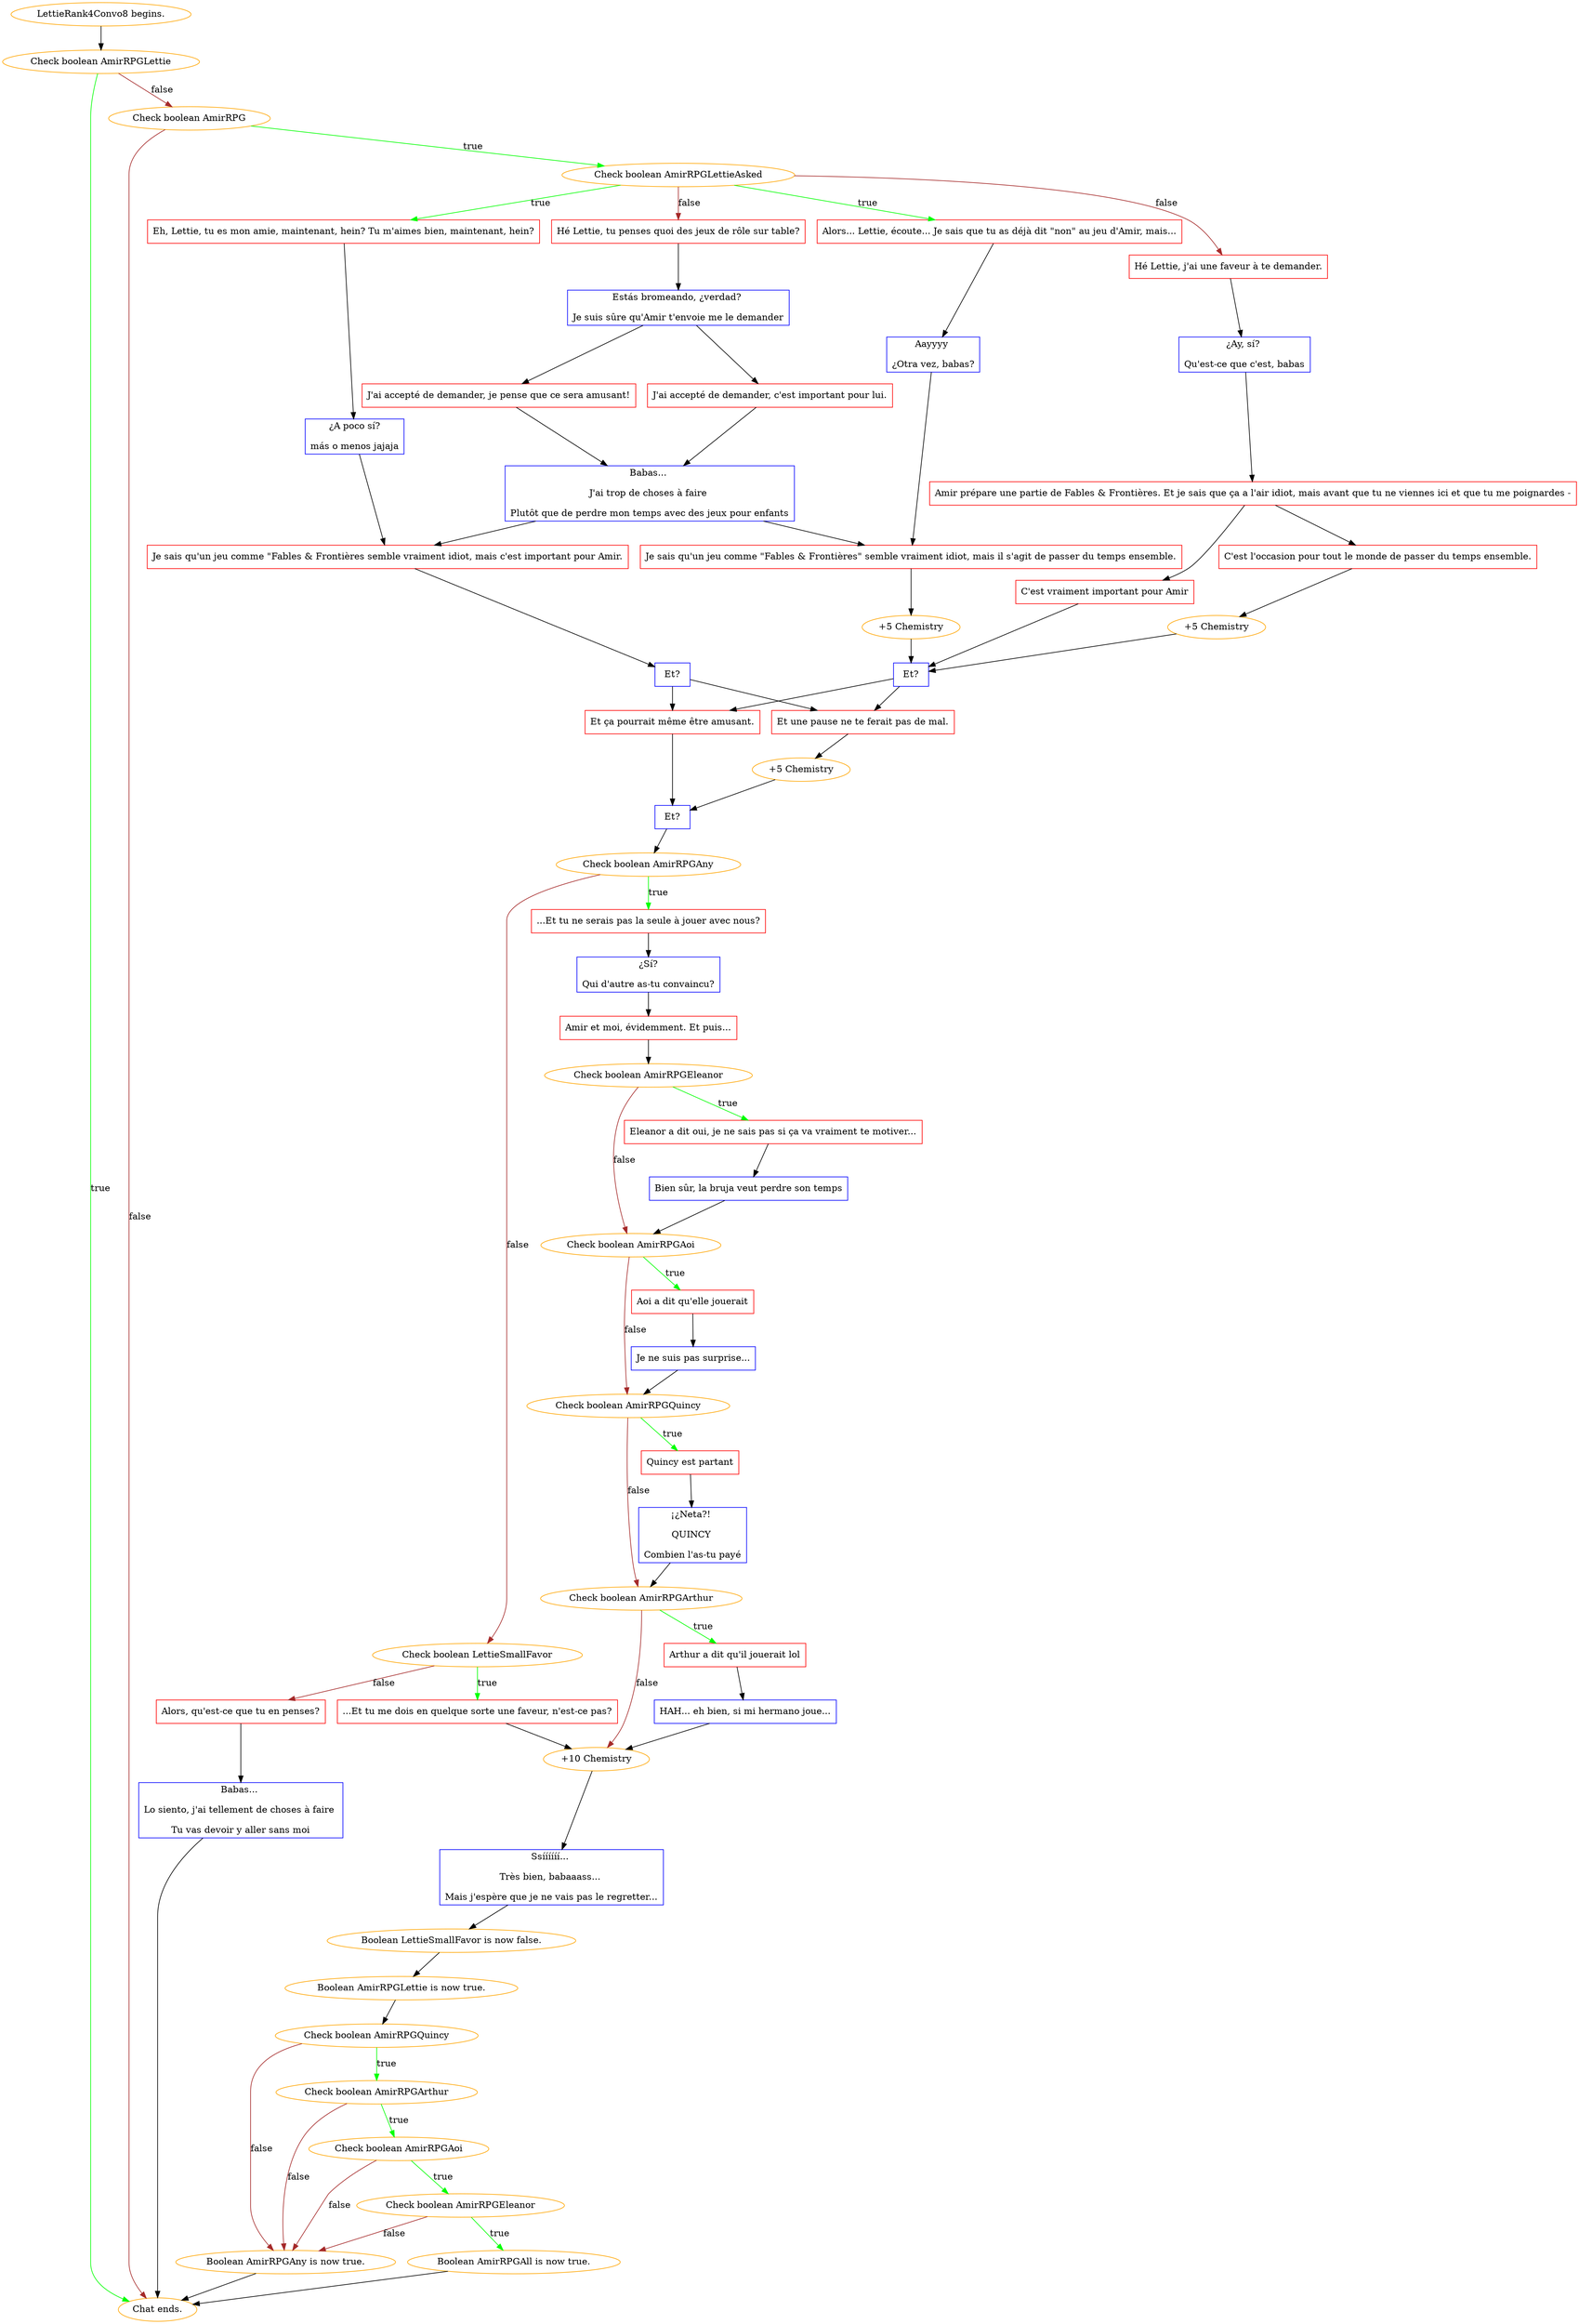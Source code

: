 digraph {
	"LettieRank4Convo8 begins." [color=orange];
		"LettieRank4Convo8 begins." -> j1847364543;
	j1847364543 [label="Check boolean AmirRPGLettie",color=orange];
		j1847364543 -> "Chat ends." [label=true,color=green];
		j1847364543 -> j4221295990 [label=false,color=brown];
	"Chat ends." [color=orange];
	j4221295990 [label="Check boolean AmirRPG",color=orange];
		j4221295990 -> j3900940289 [label=true,color=green];
		j4221295990 -> "Chat ends." [label=false,color=brown];
	j3900940289 [label="Check boolean AmirRPGLettieAsked",color=orange];
		j3900940289 -> j185037265 [label=true,color=green];
		j3900940289 -> j3232098611 [label=true,color=green];
		j3900940289 -> j2954647962 [label=false,color=brown];
		j3900940289 -> j3982436263 [label=false,color=brown];
	j185037265 [label="Alors... Lettie, écoute... Je sais que tu as déjà dit \"non\" au jeu d'Amir, mais...",shape=box,color=red];
		j185037265 -> j1252266860;
	j3232098611 [label="Eh, Lettie, tu es mon amie, maintenant, hein? Tu m'aimes bien, maintenant, hein?",shape=box,color=red];
		j3232098611 -> j3174124746;
	j2954647962 [label="Hé Lettie, tu penses quoi des jeux de rôle sur table?",shape=box,color=red];
		j2954647962 -> j2656036285;
	j3982436263 [label="Hé Lettie, j'ai une faveur à te demander.",shape=box,color=red];
		j3982436263 -> j803571282;
	j1252266860 [label="Aayyyy 
¿Otra vez, babas?",shape=box,color=blue];
		j1252266860 -> j1924060885;
	j3174124746 [label="¿A poco sí?
más o menos jajaja",shape=box,color=blue];
		j3174124746 -> j2656419221;
	j2656036285 [label="Estás bromeando, ¿verdad? 
Je suis sûre qu'Amir t'envoie me le demander",shape=box,color=blue];
		j2656036285 -> j2062766516;
		j2656036285 -> j110169361;
	j803571282 [label="¿Ay, sí? 
Qu'est-ce que c'est, babas",shape=box,color=blue];
		j803571282 -> j1268330429;
	j1924060885 [label="Je sais qu'un jeu comme \"Fables & Frontières\" semble vraiment idiot, mais il s'agit de passer du temps ensemble.",shape=box,color=red];
		j1924060885 -> j1462453232;
	j2656419221 [label="Je sais qu'un jeu comme \"Fables & Frontières semble vraiment idiot, mais c'est important pour Amir.",shape=box,color=red];
		j2656419221 -> j1459589362;
	j2062766516 [label="J'ai accepté de demander, je pense que ce sera amusant!",shape=box,color=red];
		j2062766516 -> j367657308;
	j110169361 [label="J'ai accepté de demander, c'est important pour lui.",shape=box,color=red];
		j110169361 -> j367657308;
	j1268330429 [label="Amir prépare une partie de Fables & Frontières. Et je sais que ça a l'air idiot, mais avant que tu ne viennes ici et que tu me poignardes -",shape=box,color=red];
		j1268330429 -> j3081682083;
		j1268330429 -> j3983188579;
	j1462453232 [label="+5 Chemistry",color=orange];
		j1462453232 -> j2254579469;
	j1459589362 [label="Et?",shape=box,color=blue];
		j1459589362 -> j2634969173;
		j1459589362 -> j206902268;
	j367657308 [label="Babas... 
J'ai trop de choses à faire 
Plutôt que de perdre mon temps avec des jeux pour enfants",shape=box,color=blue];
		j367657308 -> j1924060885;
		j367657308 -> j2656419221;
	j3081682083 [label="C'est l'occasion pour tout le monde de passer du temps ensemble.",shape=box,color=red];
		j3081682083 -> j3526015253;
	j3983188579 [label="C'est vraiment important pour Amir",shape=box,color=red];
		j3983188579 -> j2254579469;
	j2254579469 [label="Et?",shape=box,color=blue];
		j2254579469 -> j206902268;
		j2254579469 -> j2634969173;
	j2634969173 [label="Et ça pourrait même être amusant.",shape=box,color=red];
		j2634969173 -> j3221967314;
	j206902268 [label="Et une pause ne te ferait pas de mal.",shape=box,color=red];
		j206902268 -> j770973120;
	j3526015253 [label="+5 Chemistry",color=orange];
		j3526015253 -> j2254579469;
	j3221967314 [label="Et?",shape=box,color=blue];
		j3221967314 -> j1306803518;
	j770973120 [label="+5 Chemistry",color=orange];
		j770973120 -> j3221967314;
	j1306803518 [label="Check boolean AmirRPGAny",color=orange];
		j1306803518 -> j4225037150 [label=true,color=green];
		j1306803518 -> j979637190 [label=false,color=brown];
	j4225037150 [label="...Et tu ne serais pas la seule à jouer avec nous?",shape=box,color=red];
		j4225037150 -> j2371161900;
	j979637190 [label="Check boolean LettieSmallFavor",color=orange];
		j979637190 -> j128802735 [label=true,color=green];
		j979637190 -> j1256911411 [label=false,color=brown];
	j2371161900 [label="¿Sí?
Qui d'autre as-tu convaincu?",shape=box,color=blue];
		j2371161900 -> j3867841745;
	j128802735 [label="...Et tu me dois en quelque sorte une faveur, n'est-ce pas?",shape=box,color=red];
		j128802735 -> j1711739164;
	j1256911411 [label="Alors, qu'est-ce que tu en penses?",shape=box,color=red];
		j1256911411 -> j475772794;
	j3867841745 [label="Amir et moi, évidemment. Et puis...",shape=box,color=red];
		j3867841745 -> j3426062266;
	j1711739164 [label="+10 Chemistry",color=orange];
		j1711739164 -> j2984299650;
	j475772794 [label="Babas... 
Lo siento, j'ai tellement de choses à faire 
Tu vas devoir y aller sans moi",shape=box,color=blue];
		j475772794 -> "Chat ends.";
	j3426062266 [label="Check boolean AmirRPGEleanor",color=orange];
		j3426062266 -> j1836194915 [label=true,color=green];
		j3426062266 -> j276093388 [label=false,color=brown];
	j2984299650 [label="Ssíííííí... 
Très bien, babaaass... 
Mais j'espère que je ne vais pas le regretter...",shape=box,color=blue];
		j2984299650 -> j708310595;
	j1836194915 [label="Eleanor a dit oui, je ne sais pas si ça va vraiment te motiver...",shape=box,color=red];
		j1836194915 -> j3360113475;
	j276093388 [label="Check boolean AmirRPGAoi",color=orange];
		j276093388 -> j1794605195 [label=true,color=green];
		j276093388 -> j3057950938 [label=false,color=brown];
	j708310595 [label="Boolean LettieSmallFavor is now false.",color=orange];
		j708310595 -> j2069131733;
	j3360113475 [label="Bien sûr, la bruja veut perdre son temps",shape=box,color=blue];
		j3360113475 -> j276093388;
	j1794605195 [label="Aoi a dit qu'elle jouerait",shape=box,color=red];
		j1794605195 -> j1674485991;
	j3057950938 [label="Check boolean AmirRPGQuincy",color=orange];
		j3057950938 -> j3098344413 [label=true,color=green];
		j3057950938 -> j689492531 [label=false,color=brown];
	j2069131733 [label="Boolean AmirRPGLettie is now true.",color=orange];
		j2069131733 -> j4165480782;
	j1674485991 [label="Je ne suis pas surprise...",shape=box,color=blue];
		j1674485991 -> j3057950938;
	j3098344413 [label="Quincy est partant",shape=box,color=red];
		j3098344413 -> j3036935650;
	j689492531 [label="Check boolean AmirRPGArthur",color=orange];
		j689492531 -> j2656250324 [label=true,color=green];
		j689492531 -> j1711739164 [label=false,color=brown];
	j4165480782 [label="Check boolean AmirRPGQuincy",color=orange];
		j4165480782 -> j2573261149 [label=true,color=green];
		j4165480782 -> j1992773596 [label=false,color=brown];
	j3036935650 [label="¡¿Neta?! 
QUINCY 
Combien l'as-tu payé",shape=box,color=blue];
		j3036935650 -> j689492531;
	j2656250324 [label="Arthur a dit qu'il jouerait lol",shape=box,color=red];
		j2656250324 -> j3671021056;
	j2573261149 [label="Check boolean AmirRPGArthur",color=orange];
		j2573261149 -> j2494139801 [label=true,color=green];
		j2573261149 -> j1992773596 [label=false,color=brown];
	j1992773596 [label="Boolean AmirRPGAny is now true.",color=orange];
		j1992773596 -> "Chat ends.";
	j3671021056 [label="HAH... eh bien, si mi hermano joue...",shape=box,color=blue];
		j3671021056 -> j1711739164;
	j2494139801 [label="Check boolean AmirRPGAoi",color=orange];
		j2494139801 -> j3993582263 [label=true,color=green];
		j2494139801 -> j1992773596 [label=false,color=brown];
	j3993582263 [label="Check boolean AmirRPGEleanor",color=orange];
		j3993582263 -> j2677000302 [label=true,color=green];
		j3993582263 -> j1992773596 [label=false,color=brown];
	j2677000302 [label="Boolean AmirRPGAll is now true.",color=orange];
		j2677000302 -> "Chat ends.";
}